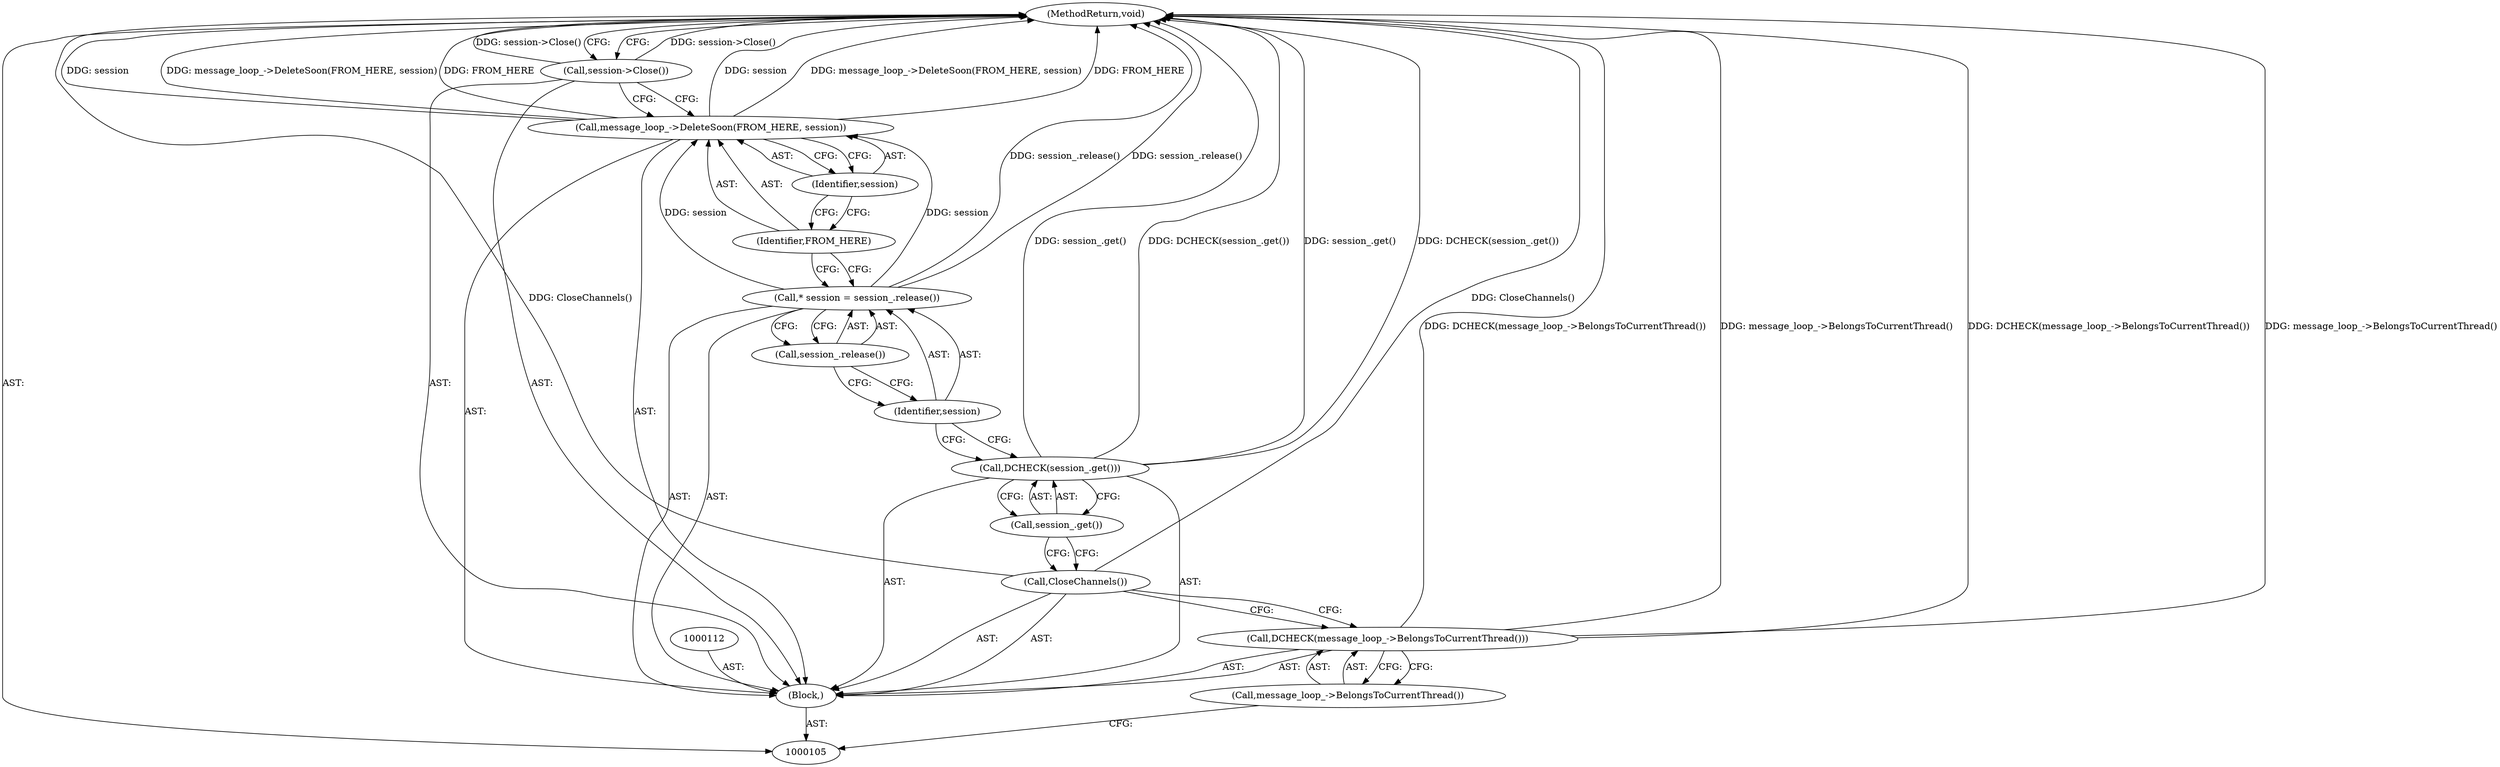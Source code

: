 digraph "0_Chrome_a46bcef82b29d30836a0f26226e3d4aca4fa9612_33" {
"1000120" [label="(MethodReturn,void)"];
"1000106" [label="(Block,)"];
"1000116" [label="(Call,message_loop_->DeleteSoon(FROM_HERE, session))"];
"1000117" [label="(Identifier,FROM_HERE)"];
"1000118" [label="(Identifier,session)"];
"1000119" [label="(Call,session->Close())"];
"1000107" [label="(Call,DCHECK(message_loop_->BelongsToCurrentThread()))"];
"1000108" [label="(Call,message_loop_->BelongsToCurrentThread())"];
"1000109" [label="(Call,CloseChannels())"];
"1000110" [label="(Call,DCHECK(session_.get()))"];
"1000111" [label="(Call,session_.get())"];
"1000114" [label="(Identifier,session)"];
"1000115" [label="(Call,session_.release())"];
"1000113" [label="(Call,* session = session_.release())"];
"1000120" -> "1000105"  [label="AST: "];
"1000120" -> "1000119"  [label="CFG: "];
"1000116" -> "1000120"  [label="DDG: FROM_HERE"];
"1000116" -> "1000120"  [label="DDG: session"];
"1000116" -> "1000120"  [label="DDG: message_loop_->DeleteSoon(FROM_HERE, session)"];
"1000107" -> "1000120"  [label="DDG: message_loop_->BelongsToCurrentThread()"];
"1000107" -> "1000120"  [label="DDG: DCHECK(message_loop_->BelongsToCurrentThread())"];
"1000113" -> "1000120"  [label="DDG: session_.release()"];
"1000119" -> "1000120"  [label="DDG: session->Close()"];
"1000109" -> "1000120"  [label="DDG: CloseChannels()"];
"1000110" -> "1000120"  [label="DDG: DCHECK(session_.get())"];
"1000110" -> "1000120"  [label="DDG: session_.get()"];
"1000106" -> "1000105"  [label="AST: "];
"1000107" -> "1000106"  [label="AST: "];
"1000109" -> "1000106"  [label="AST: "];
"1000110" -> "1000106"  [label="AST: "];
"1000112" -> "1000106"  [label="AST: "];
"1000113" -> "1000106"  [label="AST: "];
"1000116" -> "1000106"  [label="AST: "];
"1000119" -> "1000106"  [label="AST: "];
"1000116" -> "1000106"  [label="AST: "];
"1000116" -> "1000118"  [label="CFG: "];
"1000117" -> "1000116"  [label="AST: "];
"1000118" -> "1000116"  [label="AST: "];
"1000119" -> "1000116"  [label="CFG: "];
"1000116" -> "1000120"  [label="DDG: FROM_HERE"];
"1000116" -> "1000120"  [label="DDG: session"];
"1000116" -> "1000120"  [label="DDG: message_loop_->DeleteSoon(FROM_HERE, session)"];
"1000113" -> "1000116"  [label="DDG: session"];
"1000117" -> "1000116"  [label="AST: "];
"1000117" -> "1000113"  [label="CFG: "];
"1000118" -> "1000117"  [label="CFG: "];
"1000118" -> "1000116"  [label="AST: "];
"1000118" -> "1000117"  [label="CFG: "];
"1000116" -> "1000118"  [label="CFG: "];
"1000119" -> "1000106"  [label="AST: "];
"1000119" -> "1000116"  [label="CFG: "];
"1000120" -> "1000119"  [label="CFG: "];
"1000119" -> "1000120"  [label="DDG: session->Close()"];
"1000107" -> "1000106"  [label="AST: "];
"1000107" -> "1000108"  [label="CFG: "];
"1000108" -> "1000107"  [label="AST: "];
"1000109" -> "1000107"  [label="CFG: "];
"1000107" -> "1000120"  [label="DDG: message_loop_->BelongsToCurrentThread()"];
"1000107" -> "1000120"  [label="DDG: DCHECK(message_loop_->BelongsToCurrentThread())"];
"1000108" -> "1000107"  [label="AST: "];
"1000108" -> "1000105"  [label="CFG: "];
"1000107" -> "1000108"  [label="CFG: "];
"1000109" -> "1000106"  [label="AST: "];
"1000109" -> "1000107"  [label="CFG: "];
"1000111" -> "1000109"  [label="CFG: "];
"1000109" -> "1000120"  [label="DDG: CloseChannels()"];
"1000110" -> "1000106"  [label="AST: "];
"1000110" -> "1000111"  [label="CFG: "];
"1000111" -> "1000110"  [label="AST: "];
"1000114" -> "1000110"  [label="CFG: "];
"1000110" -> "1000120"  [label="DDG: DCHECK(session_.get())"];
"1000110" -> "1000120"  [label="DDG: session_.get()"];
"1000111" -> "1000110"  [label="AST: "];
"1000111" -> "1000109"  [label="CFG: "];
"1000110" -> "1000111"  [label="CFG: "];
"1000114" -> "1000113"  [label="AST: "];
"1000114" -> "1000110"  [label="CFG: "];
"1000115" -> "1000114"  [label="CFG: "];
"1000115" -> "1000113"  [label="AST: "];
"1000115" -> "1000114"  [label="CFG: "];
"1000113" -> "1000115"  [label="CFG: "];
"1000113" -> "1000106"  [label="AST: "];
"1000113" -> "1000115"  [label="CFG: "];
"1000114" -> "1000113"  [label="AST: "];
"1000115" -> "1000113"  [label="AST: "];
"1000117" -> "1000113"  [label="CFG: "];
"1000113" -> "1000120"  [label="DDG: session_.release()"];
"1000113" -> "1000116"  [label="DDG: session"];
}

